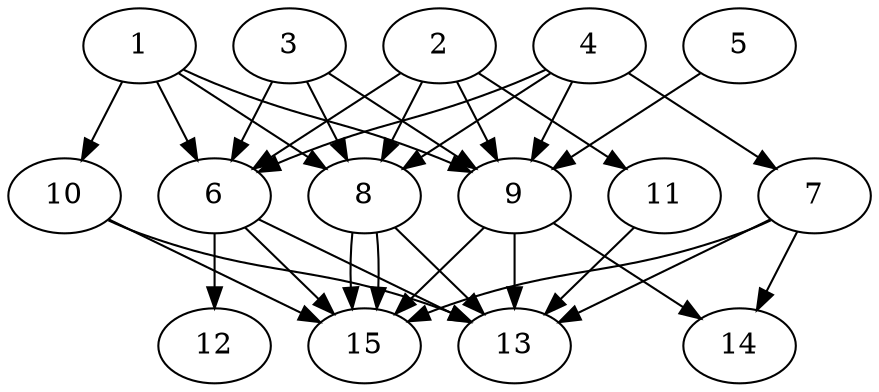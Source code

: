 // DAG automatically generated by daggen at Thu Oct  3 13:59:26 2019
// ./daggen --dot -n 15 --ccr 0.4 --fat 0.7 --regular 0.5 --density 0.9 --mindata 5242880 --maxdata 52428800 
digraph G {
  1 [size="35968000", alpha="0.19", expect_size="14387200"] 
  1 -> 6 [size ="14387200"]
  1 -> 8 [size ="14387200"]
  1 -> 9 [size ="14387200"]
  1 -> 10 [size ="14387200"]
  2 [size="123292160", alpha="0.07", expect_size="49316864"] 
  2 -> 6 [size ="49316864"]
  2 -> 8 [size ="49316864"]
  2 -> 9 [size ="49316864"]
  2 -> 11 [size ="49316864"]
  3 [size="59837440", alpha="0.08", expect_size="23934976"] 
  3 -> 6 [size ="23934976"]
  3 -> 8 [size ="23934976"]
  3 -> 9 [size ="23934976"]
  4 [size="113121280", alpha="0.16", expect_size="45248512"] 
  4 -> 6 [size ="45248512"]
  4 -> 7 [size ="45248512"]
  4 -> 8 [size ="45248512"]
  4 -> 9 [size ="45248512"]
  5 [size="73781760", alpha="0.08", expect_size="29512704"] 
  5 -> 9 [size ="29512704"]
  6 [size="72197120", alpha="0.10", expect_size="28878848"] 
  6 -> 12 [size ="28878848"]
  6 -> 13 [size ="28878848"]
  6 -> 15 [size ="28878848"]
  7 [size="21460480", alpha="0.13", expect_size="8584192"] 
  7 -> 13 [size ="8584192"]
  7 -> 14 [size ="8584192"]
  7 -> 15 [size ="8584192"]
  8 [size="120924160", alpha="0.02", expect_size="48369664"] 
  8 -> 13 [size ="48369664"]
  8 -> 15 [size ="48369664"]
  8 -> 15 [size ="48369664"]
  9 [size="50060800", alpha="0.18", expect_size="20024320"] 
  9 -> 13 [size ="20024320"]
  9 -> 14 [size ="20024320"]
  9 -> 15 [size ="20024320"]
  10 [size="95738880", alpha="0.09", expect_size="38295552"] 
  10 -> 13 [size ="38295552"]
  10 -> 15 [size ="38295552"]
  11 [size="27832320", alpha="0.06", expect_size="11132928"] 
  11 -> 13 [size ="11132928"]
  12 [size="24622080", alpha="0.07", expect_size="9848832"] 
  13 [size="66017280", alpha="0.12", expect_size="26406912"] 
  14 [size="111951360", alpha="0.06", expect_size="44780544"] 
  15 [size="88760320", alpha="0.09", expect_size="35504128"] 
}
